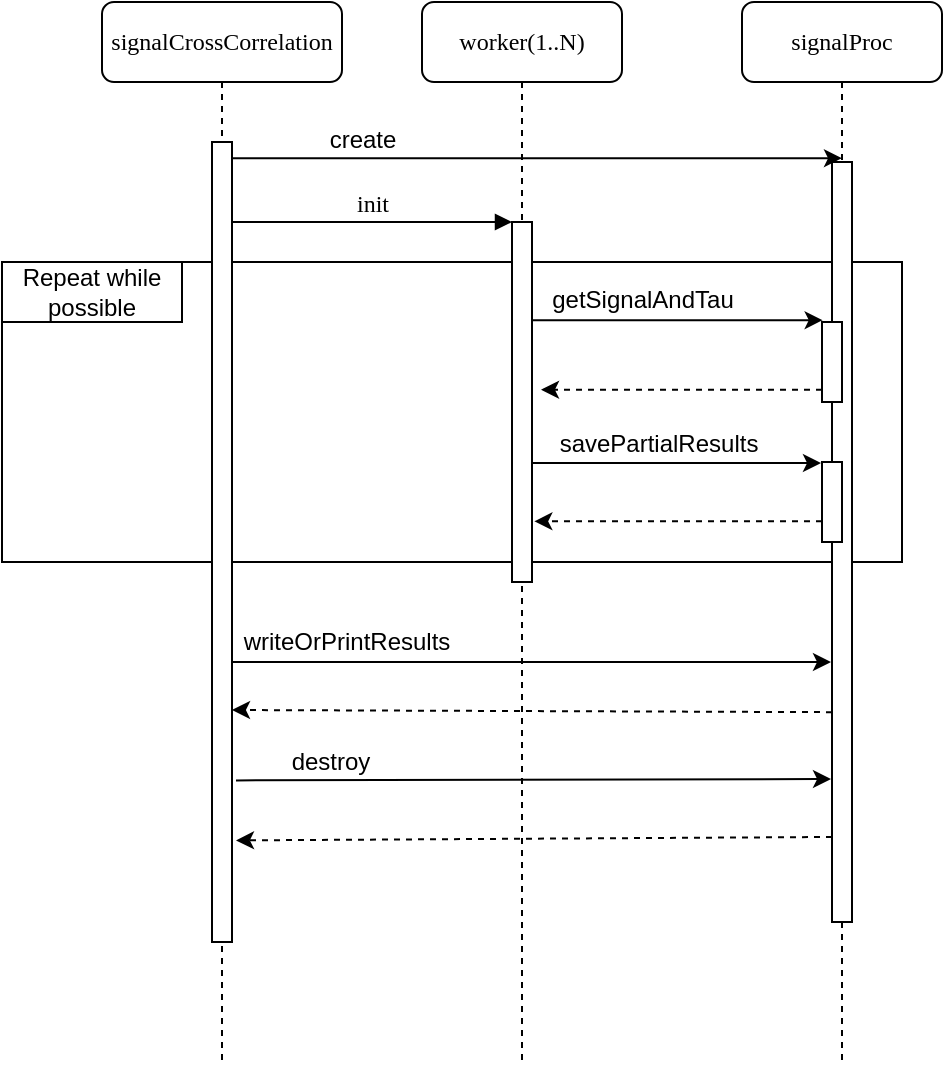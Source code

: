 <mxfile version="12.9.6" type="device"><diagram id="dCAZ0jJDggx65TY4Nzzt" name="Page-1"><mxGraphModel dx="1108" dy="458" grid="1" gridSize="10" guides="1" tooltips="1" connect="1" arrows="1" fold="1" page="1" pageScale="1" pageWidth="850" pageHeight="1100" math="0" shadow="0"><root><mxCell id="0"/><mxCell id="1" parent="0"/><mxCell id="PxMU7CGm9svxLv-FXzDT-18" value="" style="rounded=0;whiteSpace=wrap;html=1;fillColor=none;" vertex="1" parent="1"><mxGeometry x="30" y="210" width="450" height="150" as="geometry"/></mxCell><mxCell id="PxMU7CGm9svxLv-FXzDT-1" value="worker(1..N)" style="shape=umlLifeline;perimeter=lifelinePerimeter;whiteSpace=wrap;html=1;container=1;collapsible=0;recursiveResize=0;outlineConnect=0;rounded=1;shadow=0;comic=0;labelBackgroundColor=none;strokeWidth=1;fontFamily=Verdana;fontSize=12;align=center;" vertex="1" parent="1"><mxGeometry x="240" y="80" width="100" height="530" as="geometry"/></mxCell><mxCell id="PxMU7CGm9svxLv-FXzDT-2" value="" style="html=1;points=[];perimeter=orthogonalPerimeter;rounded=0;shadow=0;comic=0;labelBackgroundColor=none;strokeWidth=1;fontFamily=Verdana;fontSize=12;align=center;" vertex="1" parent="PxMU7CGm9svxLv-FXzDT-1"><mxGeometry x="45" y="110" width="10" height="180" as="geometry"/></mxCell><mxCell id="PxMU7CGm9svxLv-FXzDT-3" value="signalProc" style="shape=umlLifeline;perimeter=lifelinePerimeter;whiteSpace=wrap;html=1;container=1;collapsible=0;recursiveResize=0;outlineConnect=0;rounded=1;shadow=0;comic=0;labelBackgroundColor=none;strokeWidth=1;fontFamily=Verdana;fontSize=12;align=center;" vertex="1" parent="1"><mxGeometry x="400" y="80" width="100" height="530" as="geometry"/></mxCell><mxCell id="PxMU7CGm9svxLv-FXzDT-4" value="" style="html=1;points=[];perimeter=orthogonalPerimeter;rounded=0;shadow=0;comic=0;labelBackgroundColor=none;strokeWidth=1;fontFamily=Verdana;fontSize=12;align=center;" vertex="1" parent="PxMU7CGm9svxLv-FXzDT-3"><mxGeometry x="45" y="80" width="10" height="380" as="geometry"/></mxCell><mxCell id="PxMU7CGm9svxLv-FXzDT-5" value="" style="html=1;points=[];perimeter=orthogonalPerimeter;rounded=0;shadow=0;comic=0;labelBackgroundColor=none;strokeWidth=1;fontFamily=Verdana;fontSize=12;align=center;" vertex="1" parent="PxMU7CGm9svxLv-FXzDT-3"><mxGeometry x="40" y="160" width="10" height="40" as="geometry"/></mxCell><mxCell id="PxMU7CGm9svxLv-FXzDT-6" value="" style="html=1;points=[];perimeter=orthogonalPerimeter;rounded=0;shadow=0;comic=0;labelBackgroundColor=none;strokeWidth=1;fontFamily=Verdana;fontSize=12;align=center;" vertex="1" parent="PxMU7CGm9svxLv-FXzDT-3"><mxGeometry x="40" y="230" width="10" height="40" as="geometry"/></mxCell><mxCell id="PxMU7CGm9svxLv-FXzDT-7" style="edgeStyle=none;rounded=0;orthogonalLoop=1;jettySize=auto;html=1;entryX=-0.05;entryY=0.013;entryDx=0;entryDy=0;entryPerimeter=0;" edge="1" parent="PxMU7CGm9svxLv-FXzDT-3" target="PxMU7CGm9svxLv-FXzDT-6"><mxGeometry relative="1" as="geometry"><mxPoint x="-105" y="230.52" as="sourcePoint"/></mxGeometry></mxCell><mxCell id="PxMU7CGm9svxLv-FXzDT-8" value="savePartialResults" style="text;html=1;align=center;verticalAlign=middle;resizable=0;points=[];labelBackgroundColor=#ffffff;" vertex="1" connectable="0" parent="PxMU7CGm9svxLv-FXzDT-7"><mxGeometry x="-0.13" y="-1" relative="1" as="geometry"><mxPoint y="-11" as="offset"/></mxGeometry></mxCell><mxCell id="PxMU7CGm9svxLv-FXzDT-9" style="edgeStyle=none;rounded=0;orthogonalLoop=1;jettySize=auto;html=1;entryX=1.117;entryY=0.776;entryDx=0;entryDy=0;entryPerimeter=0;dashed=1;" edge="1" parent="PxMU7CGm9svxLv-FXzDT-3" source="PxMU7CGm9svxLv-FXzDT-6"><mxGeometry relative="1" as="geometry"><mxPoint x="-103.83" y="259.68" as="targetPoint"/></mxGeometry></mxCell><mxCell id="PxMU7CGm9svxLv-FXzDT-10" value="signalCrossCorrelation" style="shape=umlLifeline;perimeter=lifelinePerimeter;whiteSpace=wrap;html=1;container=1;collapsible=0;recursiveResize=0;outlineConnect=0;rounded=1;shadow=0;comic=0;labelBackgroundColor=none;strokeWidth=1;fontFamily=Verdana;fontSize=12;align=center;" vertex="1" parent="1"><mxGeometry x="80" y="80" width="120" height="530" as="geometry"/></mxCell><mxCell id="PxMU7CGm9svxLv-FXzDT-11" value="" style="html=1;points=[];perimeter=orthogonalPerimeter;rounded=0;shadow=0;comic=0;labelBackgroundColor=none;strokeWidth=1;fontFamily=Verdana;fontSize=12;align=center;" vertex="1" parent="PxMU7CGm9svxLv-FXzDT-10"><mxGeometry x="55" y="70" width="10" height="400" as="geometry"/></mxCell><mxCell id="PxMU7CGm9svxLv-FXzDT-12" value="init" style="html=1;verticalAlign=bottom;endArrow=block;entryX=0;entryY=0;labelBackgroundColor=none;fontFamily=Verdana;fontSize=12;edgeStyle=elbowEdgeStyle;elbow=vertical;" edge="1" parent="1" source="PxMU7CGm9svxLv-FXzDT-11" target="PxMU7CGm9svxLv-FXzDT-2"><mxGeometry relative="1" as="geometry"><mxPoint x="220" y="190" as="sourcePoint"/></mxGeometry></mxCell><mxCell id="PxMU7CGm9svxLv-FXzDT-13" style="rounded=0;orthogonalLoop=1;jettySize=auto;html=1;entryX=0.5;entryY=-0.005;entryDx=0;entryDy=0;entryPerimeter=0;" edge="1" parent="1" source="PxMU7CGm9svxLv-FXzDT-11" target="PxMU7CGm9svxLv-FXzDT-4"><mxGeometry relative="1" as="geometry"/></mxCell><mxCell id="PxMU7CGm9svxLv-FXzDT-14" value="create" style="text;html=1;align=center;verticalAlign=middle;resizable=0;points=[];labelBackgroundColor=#ffffff;" vertex="1" connectable="0" parent="PxMU7CGm9svxLv-FXzDT-13"><mxGeometry x="-0.573" y="3" relative="1" as="geometry"><mxPoint y="-6" as="offset"/></mxGeometry></mxCell><mxCell id="PxMU7CGm9svxLv-FXzDT-15" style="edgeStyle=none;rounded=0;orthogonalLoop=1;jettySize=auto;html=1;entryX=0.033;entryY=-0.023;entryDx=0;entryDy=0;entryPerimeter=0;" edge="1" parent="1" source="PxMU7CGm9svxLv-FXzDT-2" target="PxMU7CGm9svxLv-FXzDT-5"><mxGeometry relative="1" as="geometry"/></mxCell><mxCell id="PxMU7CGm9svxLv-FXzDT-16" value="getSignalAndTau" style="text;html=1;align=center;verticalAlign=middle;resizable=0;points=[];labelBackgroundColor=#ffffff;" vertex="1" connectable="0" parent="PxMU7CGm9svxLv-FXzDT-15"><mxGeometry x="-0.253" y="2" relative="1" as="geometry"><mxPoint y="-8" as="offset"/></mxGeometry></mxCell><mxCell id="PxMU7CGm9svxLv-FXzDT-17" style="edgeStyle=none;rounded=0;orthogonalLoop=1;jettySize=auto;html=1;entryX=1.45;entryY=0.466;entryDx=0;entryDy=0;entryPerimeter=0;dashed=1;" edge="1" parent="1" source="PxMU7CGm9svxLv-FXzDT-5" target="PxMU7CGm9svxLv-FXzDT-2"><mxGeometry relative="1" as="geometry"/></mxCell><mxCell id="PxMU7CGm9svxLv-FXzDT-19" value="Repeat while&lt;br&gt;possible" style="rounded=0;whiteSpace=wrap;html=1;fillColor=none;" vertex="1" parent="1"><mxGeometry x="30" y="210" width="90" height="30" as="geometry"/></mxCell><mxCell id="PxMU7CGm9svxLv-FXzDT-20" style="edgeStyle=none;rounded=0;orthogonalLoop=1;jettySize=auto;html=1;entryX=-0.05;entryY=0.534;entryDx=0;entryDy=0;entryPerimeter=0;" edge="1" parent="1" source="PxMU7CGm9svxLv-FXzDT-11"><mxGeometry relative="1" as="geometry"><mxPoint x="155" y="410.0" as="sourcePoint"/><mxPoint x="444.5" y="410.0" as="targetPoint"/></mxGeometry></mxCell><mxCell id="PxMU7CGm9svxLv-FXzDT-21" value="writeOrPrintResults" style="text;html=1;align=center;verticalAlign=middle;resizable=0;points=[];labelBackgroundColor=#ffffff;" vertex="1" connectable="0" parent="PxMU7CGm9svxLv-FXzDT-20"><mxGeometry x="-0.595" y="2" relative="1" as="geometry"><mxPoint x="-3.33" y="-8.3" as="offset"/></mxGeometry></mxCell><mxCell id="PxMU7CGm9svxLv-FXzDT-22" style="edgeStyle=none;rounded=0;orthogonalLoop=1;jettySize=auto;html=1;entryX=1;entryY=0.71;entryDx=0;entryDy=0;entryPerimeter=0;dashed=1;" edge="1" parent="1" target="PxMU7CGm9svxLv-FXzDT-11"><mxGeometry relative="1" as="geometry"><mxPoint x="445" y="435.08" as="sourcePoint"/><mxPoint x="157" y="435.08" as="targetPoint"/></mxGeometry></mxCell><mxCell id="PxMU7CGm9svxLv-FXzDT-23" style="edgeStyle=none;rounded=0;orthogonalLoop=1;jettySize=auto;html=1;entryX=-0.05;entryY=0.688;entryDx=0;entryDy=0;entryPerimeter=0;exitX=1.2;exitY=0.798;exitDx=0;exitDy=0;exitPerimeter=0;" edge="1" parent="1" source="PxMU7CGm9svxLv-FXzDT-11"><mxGeometry relative="1" as="geometry"><mxPoint x="155" y="468.52" as="sourcePoint"/><mxPoint x="444.5" y="468.52" as="targetPoint"/></mxGeometry></mxCell><mxCell id="PxMU7CGm9svxLv-FXzDT-24" value="destroy" style="text;html=1;align=center;verticalAlign=middle;resizable=0;points=[];labelBackgroundColor=#ffffff;" vertex="1" connectable="0" parent="PxMU7CGm9svxLv-FXzDT-23"><mxGeometry x="-0.698" y="-1" relative="1" as="geometry"><mxPoint x="1.67" y="-10.6" as="offset"/></mxGeometry></mxCell><mxCell id="PxMU7CGm9svxLv-FXzDT-25" style="edgeStyle=none;rounded=0;orthogonalLoop=1;jettySize=auto;html=1;entryX=1.2;entryY=0.873;entryDx=0;entryDy=0;entryPerimeter=0;dashed=1;" edge="1" parent="1" target="PxMU7CGm9svxLv-FXzDT-11"><mxGeometry relative="1" as="geometry"><mxPoint x="445" y="497.48" as="sourcePoint"/><mxPoint x="156.17" y="497.48" as="targetPoint"/></mxGeometry></mxCell></root></mxGraphModel></diagram></mxfile>